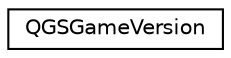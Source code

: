 digraph "类继承关系图"
{
  edge [fontname="Helvetica",fontsize="10",labelfontname="Helvetica",labelfontsize="10"];
  node [fontname="Helvetica",fontsize="10",shape=record];
  rankdir="LR";
  Node0 [label="QGSGameVersion",height=0.2,width=0.4,color="black", fillcolor="white", style="filled",URL="$class_q_g_s_game_version.html"];
}
